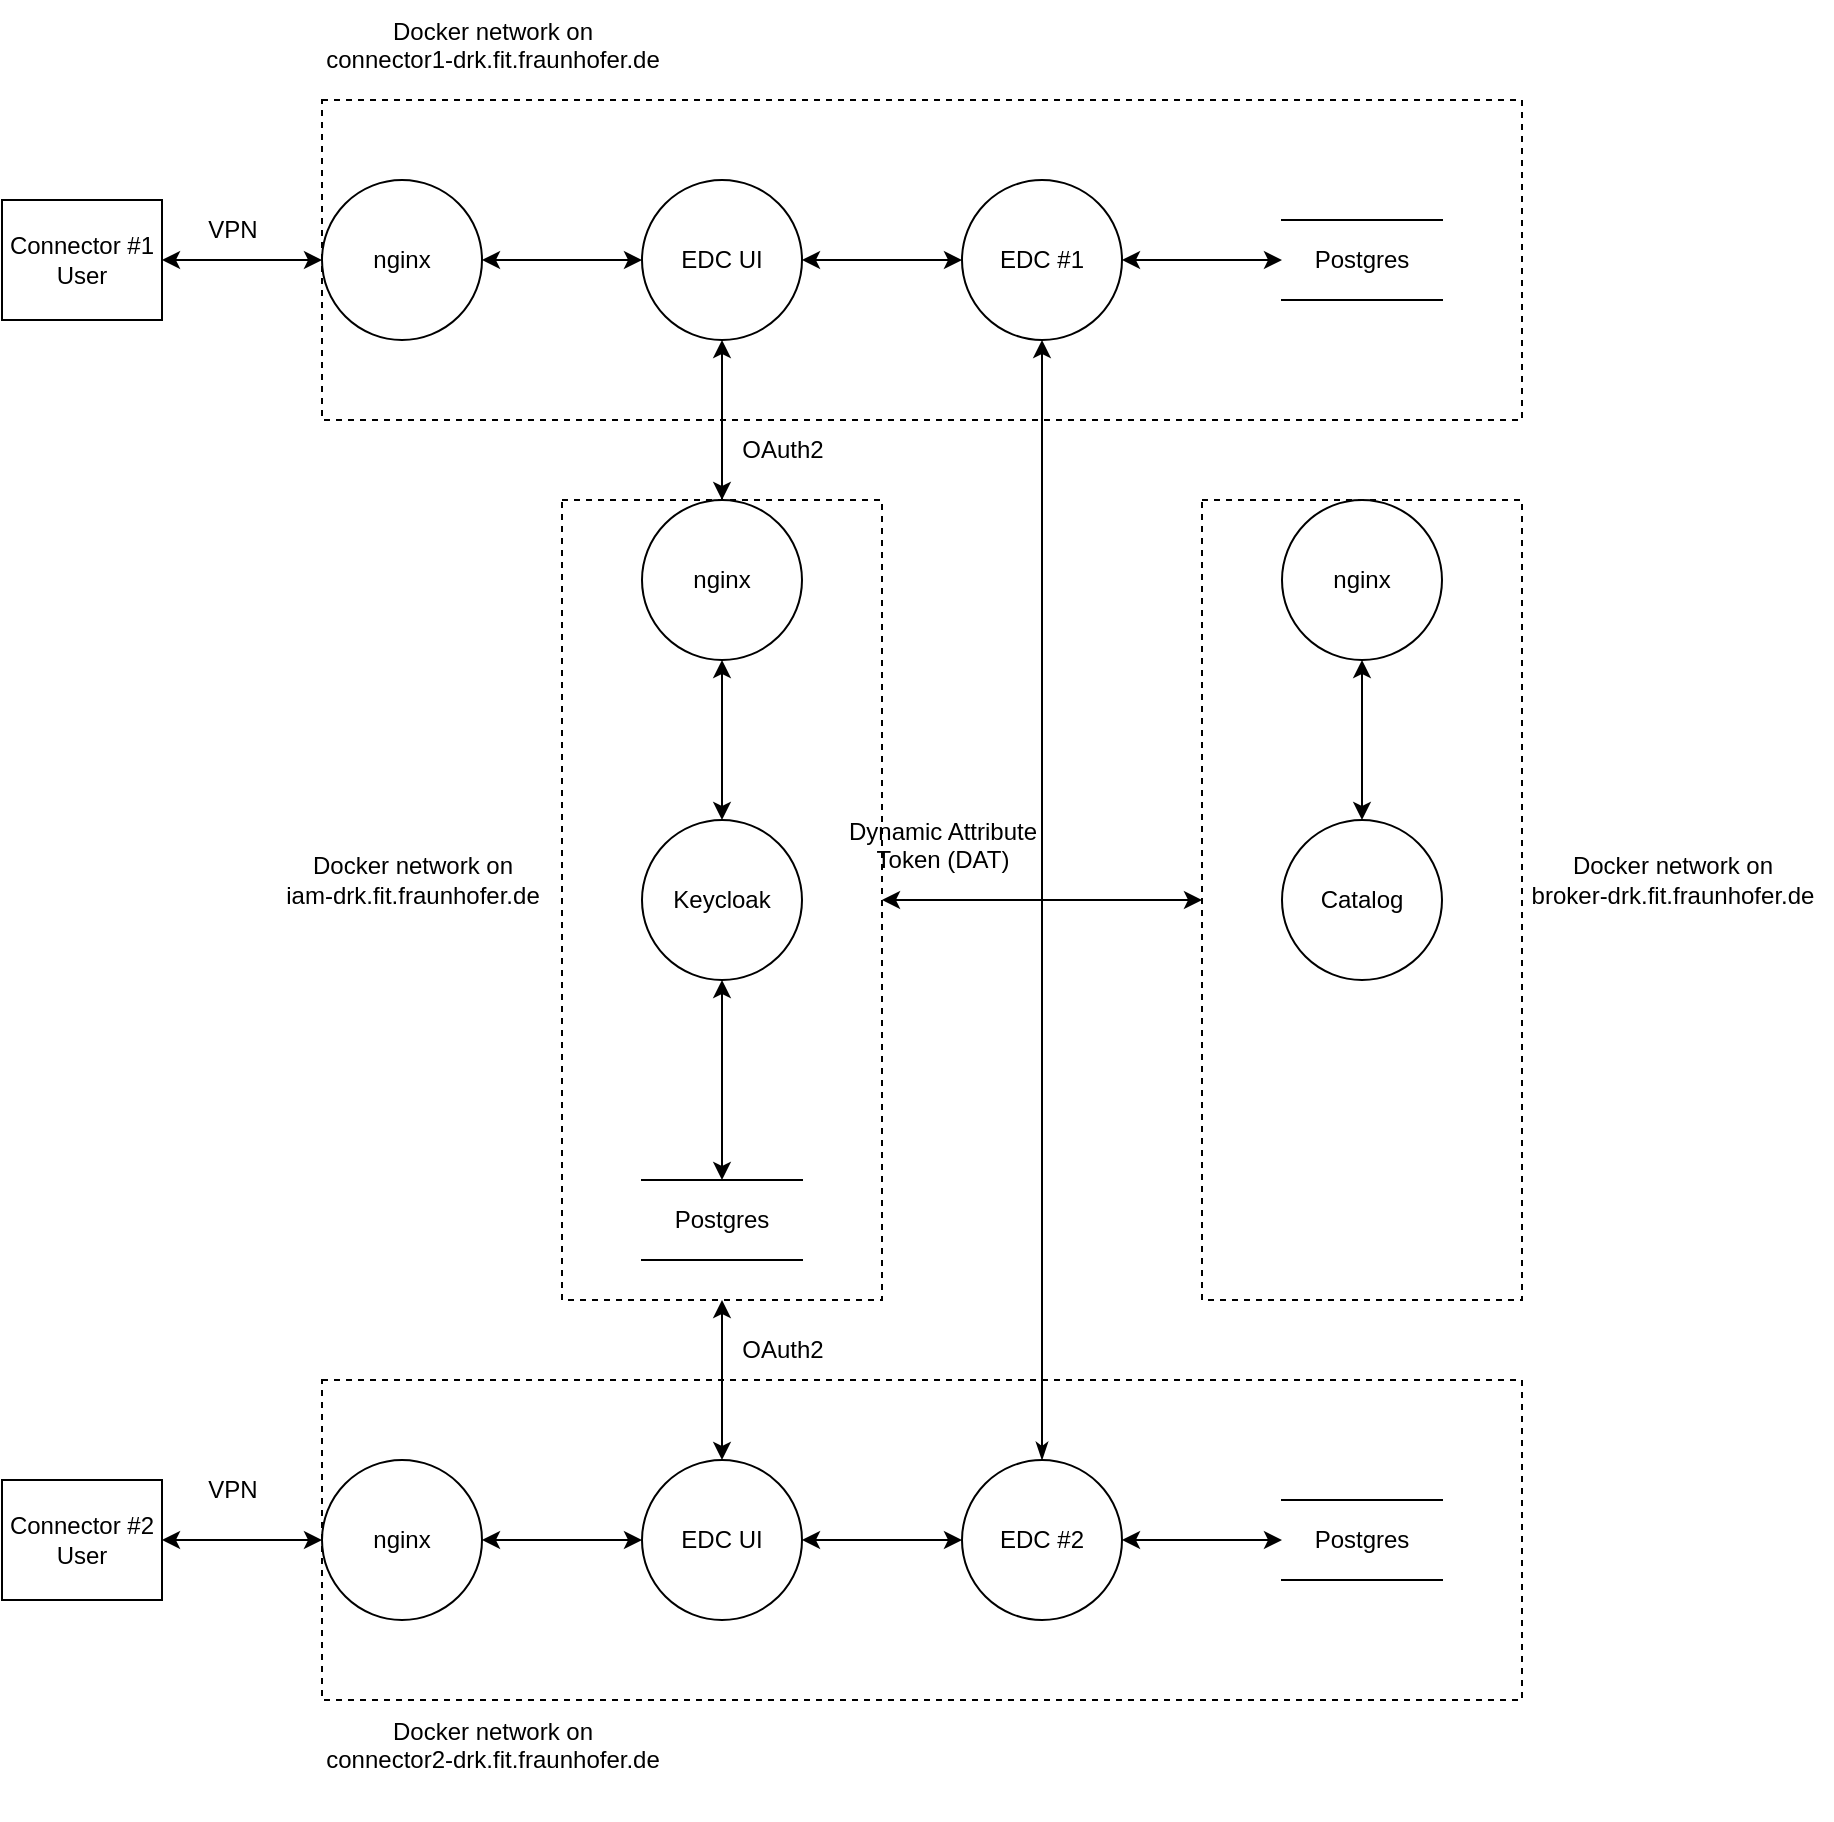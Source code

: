 <mxfile version="24.7.7">
  <diagram name="Page-1" id="ly6gpvqbCA24gMQBxIAf">
    <mxGraphModel dx="2462" dy="845" grid="1" gridSize="10" guides="1" tooltips="1" connect="1" arrows="1" fold="1" page="1" pageScale="1" pageWidth="4681" pageHeight="3300" math="0" shadow="0">
      <root>
        <mxCell id="0" />
        <mxCell id="1" parent="0" />
        <mxCell id="GAy6znVA1MGjkvsBSbRd-11" value="" style="edgeStyle=orthogonalEdgeStyle;rounded=0;orthogonalLoop=1;jettySize=auto;html=1;startArrow=classic;startFill=1;" edge="1" parent="1" source="GAy6znVA1MGjkvsBSbRd-1" target="GAy6znVA1MGjkvsBSbRd-2">
          <mxGeometry relative="1" as="geometry" />
        </mxCell>
        <mxCell id="GAy6znVA1MGjkvsBSbRd-1" value="Connector #1 User" style="html=1;dashed=0;whiteSpace=wrap;" vertex="1" parent="1">
          <mxGeometry y="170" width="80" height="60" as="geometry" />
        </mxCell>
        <mxCell id="GAy6znVA1MGjkvsBSbRd-22" value="" style="html=1;dashed=1;whiteSpace=wrap;" vertex="1" parent="1">
          <mxGeometry x="280" y="320" width="160" height="400" as="geometry" />
        </mxCell>
        <mxCell id="GAy6znVA1MGjkvsBSbRd-16" value="" style="edgeStyle=orthogonalEdgeStyle;rounded=0;orthogonalLoop=1;jettySize=auto;html=1;startArrow=classic;startFill=1;" edge="1" parent="1" source="GAy6znVA1MGjkvsBSbRd-12" target="GAy6znVA1MGjkvsBSbRd-13">
          <mxGeometry relative="1" as="geometry" />
        </mxCell>
        <mxCell id="GAy6znVA1MGjkvsBSbRd-57" value="" style="edgeStyle=orthogonalEdgeStyle;rounded=0;orthogonalLoop=1;jettySize=auto;html=1;" edge="1" parent="1" source="GAy6znVA1MGjkvsBSbRd-12" target="GAy6znVA1MGjkvsBSbRd-3">
          <mxGeometry relative="1" as="geometry" />
        </mxCell>
        <mxCell id="GAy6znVA1MGjkvsBSbRd-12" value="nginx" style="shape=ellipse;html=1;dashed=0;whiteSpace=wrap;perimeter=ellipsePerimeter;" vertex="1" parent="1">
          <mxGeometry x="320" y="320" width="80" height="80" as="geometry" />
        </mxCell>
        <mxCell id="GAy6znVA1MGjkvsBSbRd-17" value="" style="edgeStyle=orthogonalEdgeStyle;rounded=0;orthogonalLoop=1;jettySize=auto;html=1;startArrow=classic;startFill=1;" edge="1" parent="1" source="GAy6znVA1MGjkvsBSbRd-13" target="GAy6znVA1MGjkvsBSbRd-14">
          <mxGeometry relative="1" as="geometry" />
        </mxCell>
        <mxCell id="GAy6znVA1MGjkvsBSbRd-13" value="Keycloak" style="shape=ellipse;html=1;dashed=0;whiteSpace=wrap;perimeter=ellipsePerimeter;" vertex="1" parent="1">
          <mxGeometry x="320" y="480" width="80" height="80" as="geometry" />
        </mxCell>
        <mxCell id="GAy6znVA1MGjkvsBSbRd-14" value="Postgres" style="html=1;dashed=0;whiteSpace=wrap;shape=partialRectangle;right=0;left=0;" vertex="1" parent="1">
          <mxGeometry x="320" y="660" width="80" height="40" as="geometry" />
        </mxCell>
        <mxCell id="GAy6znVA1MGjkvsBSbRd-23" value="Docker network on&lt;div&gt;iam-drk.fit.fraunhofer.de&lt;/div&gt;" style="text;html=1;align=center;verticalAlign=middle;resizable=0;points=[];autosize=1;strokeColor=none;fillColor=none;" vertex="1" parent="1">
          <mxGeometry x="130" y="490" width="150" height="40" as="geometry" />
        </mxCell>
        <mxCell id="GAy6znVA1MGjkvsBSbRd-31" value="" style="group" vertex="1" connectable="0" parent="1">
          <mxGeometry x="150" y="70" width="610" height="210" as="geometry" />
        </mxCell>
        <mxCell id="GAy6znVA1MGjkvsBSbRd-24" value="" style="rounded=0;whiteSpace=wrap;html=1;dashed=1;" vertex="1" parent="GAy6znVA1MGjkvsBSbRd-31">
          <mxGeometry x="10" y="50" width="600" height="160" as="geometry" />
        </mxCell>
        <mxCell id="GAy6znVA1MGjkvsBSbRd-8" value="" style="edgeStyle=orthogonalEdgeStyle;rounded=0;orthogonalLoop=1;jettySize=auto;html=1;startArrow=classic;startFill=1;" edge="1" parent="GAy6znVA1MGjkvsBSbRd-31" source="GAy6znVA1MGjkvsBSbRd-2" target="GAy6znVA1MGjkvsBSbRd-3">
          <mxGeometry relative="1" as="geometry" />
        </mxCell>
        <mxCell id="GAy6znVA1MGjkvsBSbRd-2" value="nginx" style="shape=ellipse;html=1;dashed=0;whiteSpace=wrap;perimeter=ellipsePerimeter;" vertex="1" parent="GAy6znVA1MGjkvsBSbRd-31">
          <mxGeometry x="10" y="90" width="80" height="80" as="geometry" />
        </mxCell>
        <mxCell id="GAy6znVA1MGjkvsBSbRd-9" value="" style="edgeStyle=orthogonalEdgeStyle;rounded=0;orthogonalLoop=1;jettySize=auto;html=1;startArrow=classic;startFill=1;" edge="1" parent="GAy6znVA1MGjkvsBSbRd-31" source="GAy6znVA1MGjkvsBSbRd-3" target="GAy6znVA1MGjkvsBSbRd-4">
          <mxGeometry relative="1" as="geometry" />
        </mxCell>
        <mxCell id="GAy6znVA1MGjkvsBSbRd-3" value="EDC UI" style="shape=ellipse;html=1;dashed=0;whiteSpace=wrap;perimeter=ellipsePerimeter;" vertex="1" parent="GAy6znVA1MGjkvsBSbRd-31">
          <mxGeometry x="170" y="90" width="80" height="80" as="geometry" />
        </mxCell>
        <mxCell id="GAy6znVA1MGjkvsBSbRd-10" value="" style="edgeStyle=orthogonalEdgeStyle;rounded=0;orthogonalLoop=1;jettySize=auto;html=1;startArrow=classic;startFill=1;" edge="1" parent="GAy6znVA1MGjkvsBSbRd-31" source="GAy6znVA1MGjkvsBSbRd-4" target="GAy6znVA1MGjkvsBSbRd-6">
          <mxGeometry relative="1" as="geometry" />
        </mxCell>
        <mxCell id="GAy6znVA1MGjkvsBSbRd-4" value="EDC #1" style="shape=ellipse;html=1;dashed=0;whiteSpace=wrap;perimeter=ellipsePerimeter;" vertex="1" parent="GAy6znVA1MGjkvsBSbRd-31">
          <mxGeometry x="330" y="90" width="80" height="80" as="geometry" />
        </mxCell>
        <mxCell id="GAy6znVA1MGjkvsBSbRd-6" value="Postgres" style="html=1;dashed=0;whiteSpace=wrap;shape=partialRectangle;right=0;left=0;" vertex="1" parent="GAy6znVA1MGjkvsBSbRd-31">
          <mxGeometry x="490" y="110" width="80" height="40" as="geometry" />
        </mxCell>
        <mxCell id="GAy6znVA1MGjkvsBSbRd-25" value="Docker network on&lt;div&gt;connector1-drk.fit.fraunhofer.de&lt;div&gt;&lt;br&gt;&lt;/div&gt;&lt;/div&gt;" style="text;html=1;align=center;verticalAlign=middle;resizable=0;points=[];autosize=1;strokeColor=none;fillColor=none;" vertex="1" parent="GAy6znVA1MGjkvsBSbRd-31">
          <mxGeometry width="190" height="60" as="geometry" />
        </mxCell>
        <mxCell id="GAy6znVA1MGjkvsBSbRd-15" value="" style="edgeStyle=orthogonalEdgeStyle;rounded=0;orthogonalLoop=1;jettySize=auto;html=1;startArrow=classic;startFill=1;exitX=0.5;exitY=1;exitDx=0;exitDy=0;" edge="1" parent="1" source="GAy6znVA1MGjkvsBSbRd-3" target="GAy6znVA1MGjkvsBSbRd-12">
          <mxGeometry relative="1" as="geometry" />
        </mxCell>
        <mxCell id="GAy6znVA1MGjkvsBSbRd-30" value="" style="endArrow=classic;startArrow=classic;html=1;rounded=0;exitX=1;exitY=0.5;exitDx=0;exitDy=0;" edge="1" parent="1" source="GAy6znVA1MGjkvsBSbRd-22" target="GAy6znVA1MGjkvsBSbRd-4">
          <mxGeometry width="50" height="50" relative="1" as="geometry">
            <mxPoint x="470" y="370" as="sourcePoint" />
            <mxPoint x="920" y="500" as="targetPoint" />
            <Array as="points">
              <mxPoint x="520" y="520" />
            </Array>
          </mxGeometry>
        </mxCell>
        <mxCell id="GAy6znVA1MGjkvsBSbRd-18" value="OAuth2" style="text;html=1;align=center;verticalAlign=middle;resizable=0;points=[];autosize=1;strokeColor=none;fillColor=none;" vertex="1" parent="1">
          <mxGeometry x="360" y="280" width="60" height="30" as="geometry" />
        </mxCell>
        <mxCell id="GAy6znVA1MGjkvsBSbRd-43" value="Dynamic Attribute&lt;div&gt;Token (DAT)&lt;div&gt;&lt;br&gt;&lt;/div&gt;&lt;/div&gt;" style="text;html=1;align=center;verticalAlign=middle;resizable=0;points=[];autosize=1;strokeColor=none;fillColor=none;" vertex="1" parent="1">
          <mxGeometry x="410" y="470" width="120" height="60" as="geometry" />
        </mxCell>
        <mxCell id="GAy6znVA1MGjkvsBSbRd-48" style="edgeStyle=orthogonalEdgeStyle;rounded=0;orthogonalLoop=1;jettySize=auto;html=1;startArrow=classic;startFill=1;" edge="1" parent="1" source="GAy6znVA1MGjkvsBSbRd-47" target="GAy6znVA1MGjkvsBSbRd-35">
          <mxGeometry relative="1" as="geometry" />
        </mxCell>
        <mxCell id="GAy6znVA1MGjkvsBSbRd-47" value="Connector #2 User" style="html=1;dashed=0;whiteSpace=wrap;" vertex="1" parent="1">
          <mxGeometry y="810" width="80" height="60" as="geometry" />
        </mxCell>
        <mxCell id="GAy6znVA1MGjkvsBSbRd-53" value="OAuth2" style="text;html=1;align=center;verticalAlign=middle;resizable=0;points=[];autosize=1;strokeColor=none;fillColor=none;" vertex="1" parent="1">
          <mxGeometry x="360" y="730" width="60" height="30" as="geometry" />
        </mxCell>
        <mxCell id="GAy6znVA1MGjkvsBSbRd-54" value="VPN" style="text;html=1;align=center;verticalAlign=middle;resizable=0;points=[];autosize=1;strokeColor=none;fillColor=none;" vertex="1" parent="1">
          <mxGeometry x="90" y="170" width="50" height="30" as="geometry" />
        </mxCell>
        <mxCell id="GAy6znVA1MGjkvsBSbRd-55" value="VPN" style="text;html=1;align=center;verticalAlign=middle;resizable=0;points=[];autosize=1;strokeColor=none;fillColor=none;" vertex="1" parent="1">
          <mxGeometry x="90" y="800" width="50" height="30" as="geometry" />
        </mxCell>
        <mxCell id="GAy6znVA1MGjkvsBSbRd-33" value="" style="rounded=0;whiteSpace=wrap;html=1;dashed=1;" vertex="1" parent="1">
          <mxGeometry x="160" y="760" width="600" height="160" as="geometry" />
        </mxCell>
        <mxCell id="GAy6znVA1MGjkvsBSbRd-51" style="edgeStyle=orthogonalEdgeStyle;rounded=0;orthogonalLoop=1;jettySize=auto;html=1;entryX=0.5;entryY=1;entryDx=0;entryDy=0;exitX=0.5;exitY=0;exitDx=0;exitDy=0;startArrow=classic;startFill=1;" edge="1" parent="1" source="GAy6znVA1MGjkvsBSbRd-37" target="GAy6znVA1MGjkvsBSbRd-22">
          <mxGeometry relative="1" as="geometry" />
        </mxCell>
        <mxCell id="GAy6znVA1MGjkvsBSbRd-34" value="" style="edgeStyle=orthogonalEdgeStyle;rounded=0;orthogonalLoop=1;jettySize=auto;html=1;startArrow=classic;startFill=1;" edge="1" parent="1" source="GAy6znVA1MGjkvsBSbRd-35" target="GAy6znVA1MGjkvsBSbRd-37">
          <mxGeometry relative="1" as="geometry" />
        </mxCell>
        <mxCell id="GAy6znVA1MGjkvsBSbRd-35" value="nginx" style="shape=ellipse;html=1;dashed=0;whiteSpace=wrap;perimeter=ellipsePerimeter;" vertex="1" parent="1">
          <mxGeometry x="160" y="800" width="80" height="80" as="geometry" />
        </mxCell>
        <mxCell id="GAy6znVA1MGjkvsBSbRd-36" value="" style="edgeStyle=orthogonalEdgeStyle;rounded=0;orthogonalLoop=1;jettySize=auto;html=1;startArrow=classic;startFill=1;" edge="1" parent="1" source="GAy6znVA1MGjkvsBSbRd-37" target="GAy6znVA1MGjkvsBSbRd-39">
          <mxGeometry relative="1" as="geometry" />
        </mxCell>
        <mxCell id="GAy6znVA1MGjkvsBSbRd-37" value="EDC UI" style="shape=ellipse;html=1;dashed=0;whiteSpace=wrap;perimeter=ellipsePerimeter;" vertex="1" parent="1">
          <mxGeometry x="320" y="800" width="80" height="80" as="geometry" />
        </mxCell>
        <mxCell id="GAy6znVA1MGjkvsBSbRd-38" value="" style="edgeStyle=orthogonalEdgeStyle;rounded=0;orthogonalLoop=1;jettySize=auto;html=1;startArrow=classic;startFill=1;" edge="1" parent="1" source="GAy6znVA1MGjkvsBSbRd-39" target="GAy6znVA1MGjkvsBSbRd-40">
          <mxGeometry relative="1" as="geometry" />
        </mxCell>
        <mxCell id="GAy6znVA1MGjkvsBSbRd-44" style="edgeStyle=orthogonalEdgeStyle;rounded=0;orthogonalLoop=1;jettySize=auto;html=1;startArrow=classicThin;startFill=1;endArrow=none;endFill=0;" edge="1" parent="1" source="GAy6znVA1MGjkvsBSbRd-39">
          <mxGeometry relative="1" as="geometry">
            <mxPoint x="520" y="360" as="targetPoint" />
          </mxGeometry>
        </mxCell>
        <mxCell id="GAy6znVA1MGjkvsBSbRd-39" value="EDC #2" style="shape=ellipse;html=1;dashed=0;whiteSpace=wrap;perimeter=ellipsePerimeter;" vertex="1" parent="1">
          <mxGeometry x="480" y="800" width="80" height="80" as="geometry" />
        </mxCell>
        <mxCell id="GAy6znVA1MGjkvsBSbRd-40" value="Postgres" style="html=1;dashed=0;whiteSpace=wrap;shape=partialRectangle;right=0;left=0;" vertex="1" parent="1">
          <mxGeometry x="640" y="820" width="80" height="40" as="geometry" />
        </mxCell>
        <mxCell id="GAy6znVA1MGjkvsBSbRd-41" value="Docker network on&lt;div&gt;connector2-drk.fit.fraunhofer.de&lt;div&gt;&lt;br&gt;&lt;/div&gt;&lt;/div&gt;" style="text;html=1;align=center;verticalAlign=middle;resizable=0;points=[];autosize=1;strokeColor=none;fillColor=none;" vertex="1" parent="1">
          <mxGeometry x="150" y="920" width="190" height="60" as="geometry" />
        </mxCell>
        <mxCell id="GAy6znVA1MGjkvsBSbRd-59" value="" style="rounded=0;whiteSpace=wrap;html=1;dashed=1;" vertex="1" parent="1">
          <mxGeometry x="600" y="320" width="160" height="400" as="geometry" />
        </mxCell>
        <mxCell id="GAy6znVA1MGjkvsBSbRd-61" style="edgeStyle=orthogonalEdgeStyle;rounded=0;orthogonalLoop=1;jettySize=auto;html=1;startArrow=classic;startFill=1;endArrow=none;endFill=0;" edge="1" parent="1">
          <mxGeometry relative="1" as="geometry">
            <mxPoint x="520" y="520" as="targetPoint" />
            <mxPoint x="600" y="520" as="sourcePoint" />
          </mxGeometry>
        </mxCell>
        <mxCell id="GAy6znVA1MGjkvsBSbRd-58" value="Catalog" style="shape=ellipse;html=1;dashed=0;whiteSpace=wrap;perimeter=ellipsePerimeter;" vertex="1" parent="1">
          <mxGeometry x="640" y="480" width="80" height="80" as="geometry" />
        </mxCell>
        <mxCell id="GAy6znVA1MGjkvsBSbRd-60" value="Docker network on&lt;div&gt;broker&lt;span style=&quot;background-color: initial;&quot;&gt;-drk.fit.fraunhofer.de&lt;/span&gt;&lt;/div&gt;" style="text;html=1;align=center;verticalAlign=middle;resizable=0;points=[];autosize=1;strokeColor=none;fillColor=none;" vertex="1" parent="1">
          <mxGeometry x="755" y="490" width="160" height="40" as="geometry" />
        </mxCell>
        <mxCell id="GAy6znVA1MGjkvsBSbRd-63" style="edgeStyle=orthogonalEdgeStyle;rounded=0;orthogonalLoop=1;jettySize=auto;html=1;startArrow=classic;startFill=1;" edge="1" parent="1" source="GAy6znVA1MGjkvsBSbRd-62" target="GAy6znVA1MGjkvsBSbRd-58">
          <mxGeometry relative="1" as="geometry" />
        </mxCell>
        <mxCell id="GAy6znVA1MGjkvsBSbRd-62" value="nginx" style="shape=ellipse;html=1;dashed=0;whiteSpace=wrap;perimeter=ellipsePerimeter;" vertex="1" parent="1">
          <mxGeometry x="640" y="320" width="80" height="80" as="geometry" />
        </mxCell>
      </root>
    </mxGraphModel>
  </diagram>
</mxfile>
